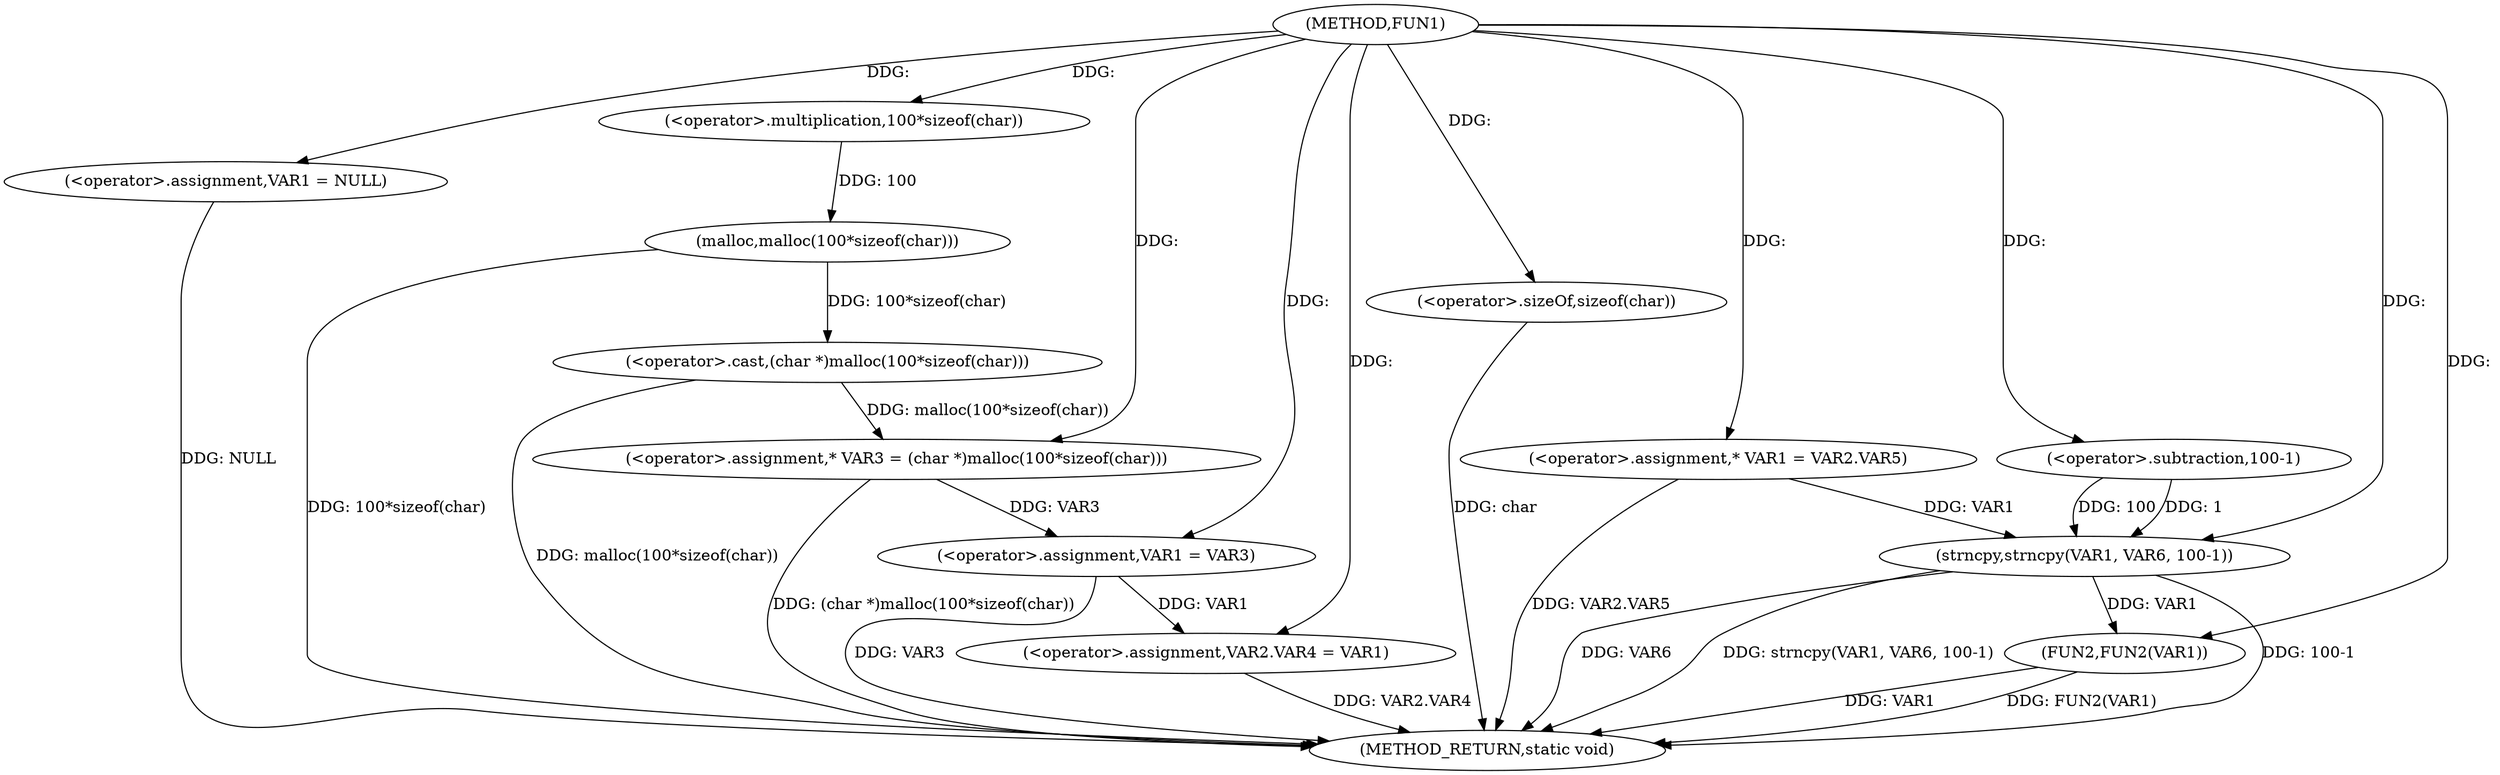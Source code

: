 digraph FUN1 {  
"1000100" [label = "(METHOD,FUN1)" ]
"1000143" [label = "(METHOD_RETURN,static void)" ]
"1000104" [label = "(<operator>.assignment,VAR1 = NULL)" ]
"1000109" [label = "(<operator>.assignment,* VAR3 = (char *)malloc(100*sizeof(char)))" ]
"1000111" [label = "(<operator>.cast,(char *)malloc(100*sizeof(char)))" ]
"1000113" [label = "(malloc,malloc(100*sizeof(char)))" ]
"1000114" [label = "(<operator>.multiplication,100*sizeof(char))" ]
"1000116" [label = "(<operator>.sizeOf,sizeof(char))" ]
"1000118" [label = "(<operator>.assignment,VAR1 = VAR3)" ]
"1000121" [label = "(<operator>.assignment,VAR2.VAR4 = VAR1)" ]
"1000128" [label = "(<operator>.assignment,* VAR1 = VAR2.VAR5)" ]
"1000135" [label = "(strncpy,strncpy(VAR1, VAR6, 100-1))" ]
"1000138" [label = "(<operator>.subtraction,100-1)" ]
"1000141" [label = "(FUN2,FUN2(VAR1))" ]
  "1000116" -> "1000143"  [ label = "DDG: char"] 
  "1000128" -> "1000143"  [ label = "DDG: VAR2.VAR5"] 
  "1000141" -> "1000143"  [ label = "DDG: VAR1"] 
  "1000113" -> "1000143"  [ label = "DDG: 100*sizeof(char)"] 
  "1000141" -> "1000143"  [ label = "DDG: FUN2(VAR1)"] 
  "1000121" -> "1000143"  [ label = "DDG: VAR2.VAR4"] 
  "1000135" -> "1000143"  [ label = "DDG: strncpy(VAR1, VAR6, 100-1)"] 
  "1000111" -> "1000143"  [ label = "DDG: malloc(100*sizeof(char))"] 
  "1000118" -> "1000143"  [ label = "DDG: VAR3"] 
  "1000135" -> "1000143"  [ label = "DDG: 100-1"] 
  "1000109" -> "1000143"  [ label = "DDG: (char *)malloc(100*sizeof(char))"] 
  "1000135" -> "1000143"  [ label = "DDG: VAR6"] 
  "1000104" -> "1000143"  [ label = "DDG: NULL"] 
  "1000100" -> "1000104"  [ label = "DDG: "] 
  "1000111" -> "1000109"  [ label = "DDG: malloc(100*sizeof(char))"] 
  "1000100" -> "1000109"  [ label = "DDG: "] 
  "1000113" -> "1000111"  [ label = "DDG: 100*sizeof(char)"] 
  "1000114" -> "1000113"  [ label = "DDG: 100"] 
  "1000100" -> "1000114"  [ label = "DDG: "] 
  "1000100" -> "1000116"  [ label = "DDG: "] 
  "1000109" -> "1000118"  [ label = "DDG: VAR3"] 
  "1000100" -> "1000118"  [ label = "DDG: "] 
  "1000118" -> "1000121"  [ label = "DDG: VAR1"] 
  "1000100" -> "1000121"  [ label = "DDG: "] 
  "1000100" -> "1000128"  [ label = "DDG: "] 
  "1000128" -> "1000135"  [ label = "DDG: VAR1"] 
  "1000100" -> "1000135"  [ label = "DDG: "] 
  "1000138" -> "1000135"  [ label = "DDG: 100"] 
  "1000138" -> "1000135"  [ label = "DDG: 1"] 
  "1000100" -> "1000138"  [ label = "DDG: "] 
  "1000135" -> "1000141"  [ label = "DDG: VAR1"] 
  "1000100" -> "1000141"  [ label = "DDG: "] 
}
